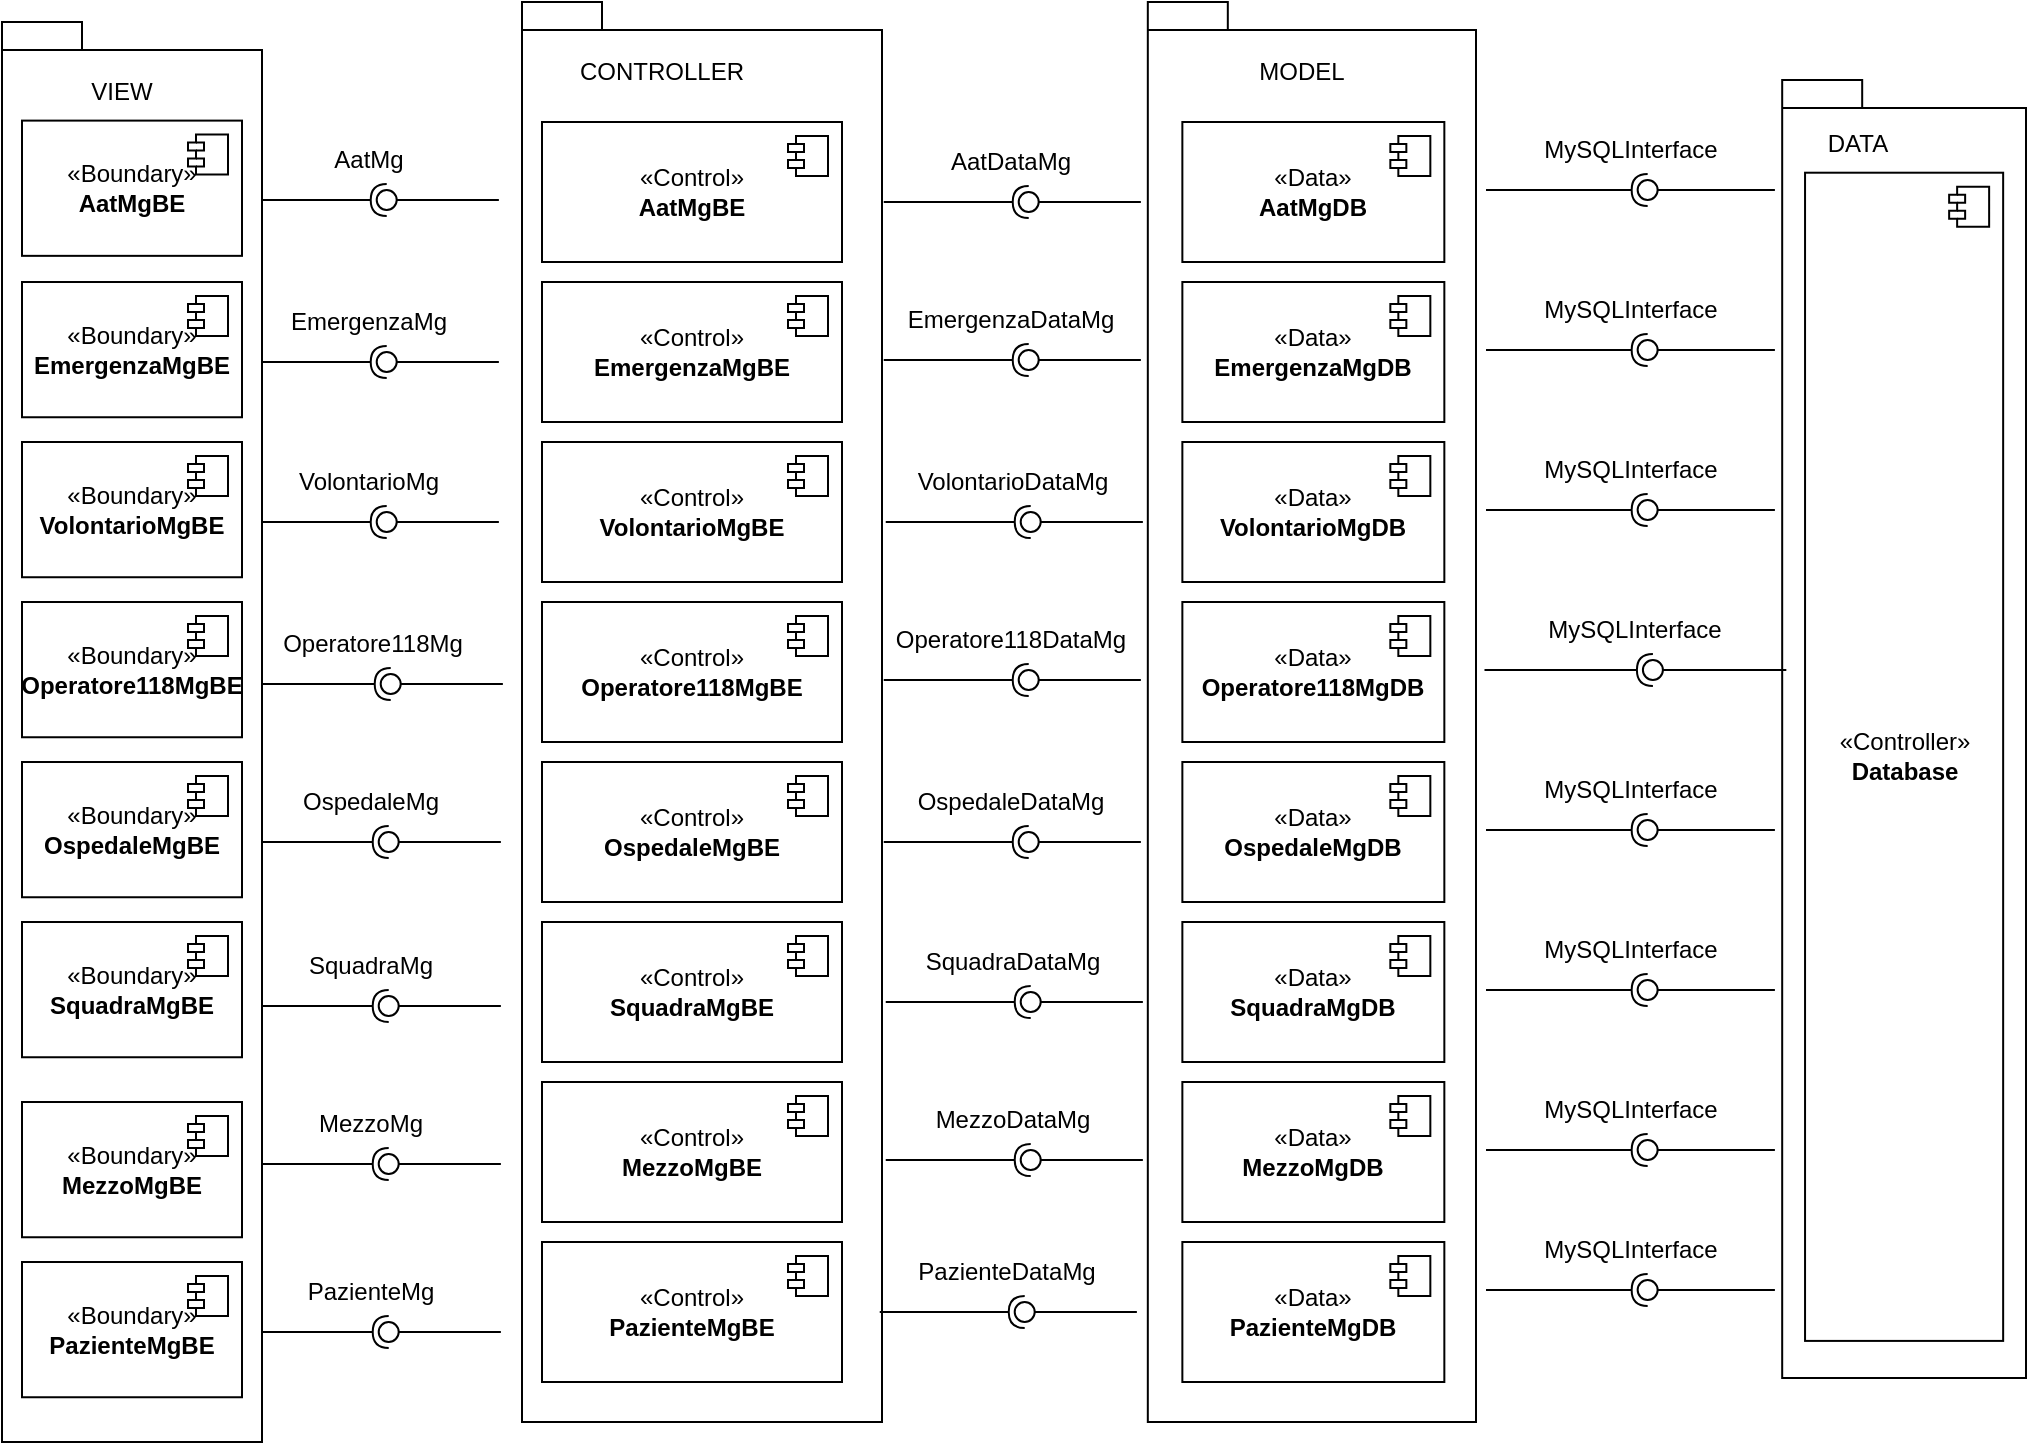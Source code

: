 <mxfile version="24.5.2" type="device">
  <diagram name="Page-1" id="5f0bae14-7c28-e335-631c-24af17079c00">
    <mxGraphModel dx="1221" dy="761" grid="1" gridSize="10" guides="1" tooltips="1" connect="1" arrows="1" fold="1" page="1" pageScale="1" pageWidth="1100" pageHeight="850" background="none" math="0" shadow="0">
      <root>
        <mxCell id="0" />
        <mxCell id="1" parent="0" />
        <mxCell id="8AIeRsSoH0E0mP_s3LuW-322" value="" style="group" parent="1" vertex="1" connectable="0">
          <mxGeometry x="166" y="690" width="100" height="40" as="geometry" />
        </mxCell>
        <mxCell id="8AIeRsSoH0E0mP_s3LuW-327" value="PazienteMg" style="text;html=1;align=center;verticalAlign=middle;whiteSpace=wrap;rounded=0;" parent="8AIeRsSoH0E0mP_s3LuW-322" vertex="1">
          <mxGeometry x="26.468" width="45.374" height="30" as="geometry" />
        </mxCell>
        <mxCell id="8AIeRsSoH0E0mP_s3LuW-323" value="" style="group" parent="8AIeRsSoH0E0mP_s3LuW-322" vertex="1" connectable="0">
          <mxGeometry y="30" width="113.434" height="10" as="geometry" />
        </mxCell>
        <mxCell id="8AIeRsSoH0E0mP_s3LuW-324" value="" style="rounded=0;orthogonalLoop=1;jettySize=auto;html=1;endArrow=oval;endFill=0;sketch=0;sourcePerimeterSpacing=0;targetPerimeterSpacing=0;endSize=10;" parent="8AIeRsSoH0E0mP_s3LuW-323" target="8AIeRsSoH0E0mP_s3LuW-325" edge="1">
          <mxGeometry relative="1" as="geometry">
            <mxPoint x="113.434" y="5" as="sourcePoint" />
          </mxGeometry>
        </mxCell>
        <mxCell id="8AIeRsSoH0E0mP_s3LuW-325" value="" style="ellipse;whiteSpace=wrap;html=1;align=center;aspect=fixed;fillColor=none;strokeColor=none;resizable=0;perimeter=centerPerimeter;rotatable=0;allowArrows=0;points=[];outlineConnect=1;" parent="8AIeRsSoH0E0mP_s3LuW-323" vertex="1">
          <mxGeometry x="52.354" width="10" height="10" as="geometry" />
        </mxCell>
        <mxCell id="8AIeRsSoH0E0mP_s3LuW-326" value="" style="rounded=0;orthogonalLoop=1;jettySize=auto;html=1;endArrow=halfCircle;endFill=0;endSize=6;strokeWidth=1;sketch=0;" parent="8AIeRsSoH0E0mP_s3LuW-323" target="8AIeRsSoH0E0mP_s3LuW-325" edge="1">
          <mxGeometry relative="1" as="geometry">
            <mxPoint x="-15.125" y="5" as="sourcePoint" />
            <mxPoint x="61.443" y="5" as="targetPoint" />
          </mxGeometry>
        </mxCell>
        <mxCell id="8AIeRsSoH0E0mP_s3LuW-232" value="" style="group" parent="1" vertex="1" connectable="0">
          <mxGeometry x="165" y="124" width="100" height="40" as="geometry" />
        </mxCell>
        <mxCell id="8AIeRsSoH0E0mP_s3LuW-237" value="AatMg" style="text;html=1;align=center;verticalAlign=middle;whiteSpace=wrap;rounded=0;" parent="8AIeRsSoH0E0mP_s3LuW-232" vertex="1">
          <mxGeometry x="26.468" width="45.374" height="30" as="geometry" />
        </mxCell>
        <mxCell id="8AIeRsSoH0E0mP_s3LuW-233" value="" style="group" parent="8AIeRsSoH0E0mP_s3LuW-232" vertex="1" connectable="0">
          <mxGeometry y="30" width="113.434" height="10" as="geometry" />
        </mxCell>
        <mxCell id="8AIeRsSoH0E0mP_s3LuW-234" value="" style="rounded=0;orthogonalLoop=1;jettySize=auto;html=1;endArrow=oval;endFill=0;sketch=0;sourcePerimeterSpacing=0;targetPerimeterSpacing=0;endSize=10;" parent="8AIeRsSoH0E0mP_s3LuW-233" target="8AIeRsSoH0E0mP_s3LuW-235" edge="1">
          <mxGeometry relative="1" as="geometry">
            <mxPoint x="113.434" y="5" as="sourcePoint" />
          </mxGeometry>
        </mxCell>
        <mxCell id="8AIeRsSoH0E0mP_s3LuW-235" value="" style="ellipse;whiteSpace=wrap;html=1;align=center;aspect=fixed;fillColor=none;strokeColor=none;resizable=0;perimeter=centerPerimeter;rotatable=0;allowArrows=0;points=[];outlineConnect=1;" parent="8AIeRsSoH0E0mP_s3LuW-233" vertex="1">
          <mxGeometry x="52.354" width="10" height="10" as="geometry" />
        </mxCell>
        <mxCell id="8AIeRsSoH0E0mP_s3LuW-236" value="" style="rounded=0;orthogonalLoop=1;jettySize=auto;html=1;endArrow=halfCircle;endFill=0;endSize=6;strokeWidth=1;sketch=0;" parent="8AIeRsSoH0E0mP_s3LuW-233" target="8AIeRsSoH0E0mP_s3LuW-235" edge="1">
          <mxGeometry relative="1" as="geometry">
            <mxPoint x="-15.125" y="5" as="sourcePoint" />
            <mxPoint x="61.443" y="5" as="targetPoint" />
          </mxGeometry>
        </mxCell>
        <mxCell id="8AIeRsSoH0E0mP_s3LuW-310" value="" style="group" parent="1" vertex="1" connectable="0">
          <mxGeometry x="166" y="527" width="100" height="40" as="geometry" />
        </mxCell>
        <mxCell id="8AIeRsSoH0E0mP_s3LuW-315" value="SquadraMg" style="text;html=1;align=center;verticalAlign=middle;whiteSpace=wrap;rounded=0;" parent="8AIeRsSoH0E0mP_s3LuW-310" vertex="1">
          <mxGeometry x="26.468" width="45.374" height="30" as="geometry" />
        </mxCell>
        <mxCell id="8AIeRsSoH0E0mP_s3LuW-311" value="" style="group" parent="8AIeRsSoH0E0mP_s3LuW-310" vertex="1" connectable="0">
          <mxGeometry y="30" width="113.434" height="10" as="geometry" />
        </mxCell>
        <mxCell id="8AIeRsSoH0E0mP_s3LuW-312" value="" style="rounded=0;orthogonalLoop=1;jettySize=auto;html=1;endArrow=oval;endFill=0;sketch=0;sourcePerimeterSpacing=0;targetPerimeterSpacing=0;endSize=10;" parent="8AIeRsSoH0E0mP_s3LuW-311" target="8AIeRsSoH0E0mP_s3LuW-313" edge="1">
          <mxGeometry relative="1" as="geometry">
            <mxPoint x="113.434" y="5" as="sourcePoint" />
          </mxGeometry>
        </mxCell>
        <mxCell id="8AIeRsSoH0E0mP_s3LuW-313" value="" style="ellipse;whiteSpace=wrap;html=1;align=center;aspect=fixed;fillColor=none;strokeColor=none;resizable=0;perimeter=centerPerimeter;rotatable=0;allowArrows=0;points=[];outlineConnect=1;" parent="8AIeRsSoH0E0mP_s3LuW-311" vertex="1">
          <mxGeometry x="52.354" width="10" height="10" as="geometry" />
        </mxCell>
        <mxCell id="8AIeRsSoH0E0mP_s3LuW-314" value="" style="rounded=0;orthogonalLoop=1;jettySize=auto;html=1;endArrow=halfCircle;endFill=0;endSize=6;strokeWidth=1;sketch=0;" parent="8AIeRsSoH0E0mP_s3LuW-311" target="8AIeRsSoH0E0mP_s3LuW-313" edge="1">
          <mxGeometry relative="1" as="geometry">
            <mxPoint x="-15.125" y="5" as="sourcePoint" />
            <mxPoint x="61.443" y="5" as="targetPoint" />
          </mxGeometry>
        </mxCell>
        <mxCell id="8AIeRsSoH0E0mP_s3LuW-316" value="" style="group" parent="1" vertex="1" connectable="0">
          <mxGeometry x="166" y="606" width="100" height="40" as="geometry" />
        </mxCell>
        <mxCell id="8AIeRsSoH0E0mP_s3LuW-317" value="" style="group" parent="8AIeRsSoH0E0mP_s3LuW-316" vertex="1" connectable="0">
          <mxGeometry y="30" width="113.434" height="10" as="geometry" />
        </mxCell>
        <mxCell id="8AIeRsSoH0E0mP_s3LuW-318" value="" style="rounded=0;orthogonalLoop=1;jettySize=auto;html=1;endArrow=oval;endFill=0;sketch=0;sourcePerimeterSpacing=0;targetPerimeterSpacing=0;endSize=10;" parent="8AIeRsSoH0E0mP_s3LuW-317" target="8AIeRsSoH0E0mP_s3LuW-319" edge="1">
          <mxGeometry relative="1" as="geometry">
            <mxPoint x="113.434" y="5" as="sourcePoint" />
          </mxGeometry>
        </mxCell>
        <mxCell id="8AIeRsSoH0E0mP_s3LuW-319" value="" style="ellipse;whiteSpace=wrap;html=1;align=center;aspect=fixed;fillColor=none;strokeColor=none;resizable=0;perimeter=centerPerimeter;rotatable=0;allowArrows=0;points=[];outlineConnect=1;" parent="8AIeRsSoH0E0mP_s3LuW-317" vertex="1">
          <mxGeometry x="52.354" width="10" height="10" as="geometry" />
        </mxCell>
        <mxCell id="8AIeRsSoH0E0mP_s3LuW-320" value="" style="rounded=0;orthogonalLoop=1;jettySize=auto;html=1;endArrow=halfCircle;endFill=0;endSize=6;strokeWidth=1;sketch=0;" parent="8AIeRsSoH0E0mP_s3LuW-317" target="8AIeRsSoH0E0mP_s3LuW-319" edge="1">
          <mxGeometry relative="1" as="geometry">
            <mxPoint x="-15.125" y="5" as="sourcePoint" />
            <mxPoint x="61.443" y="5" as="targetPoint" />
          </mxGeometry>
        </mxCell>
        <mxCell id="8AIeRsSoH0E0mP_s3LuW-321" value="MezzoMg" style="text;html=1;align=center;verticalAlign=middle;whiteSpace=wrap;rounded=0;" parent="8AIeRsSoH0E0mP_s3LuW-316" vertex="1">
          <mxGeometry x="26.468" width="45.374" height="30" as="geometry" />
        </mxCell>
        <mxCell id="8AIeRsSoH0E0mP_s3LuW-304" value="" style="group" parent="1" vertex="1" connectable="0">
          <mxGeometry x="166" y="445" width="100" height="40" as="geometry" />
        </mxCell>
        <mxCell id="8AIeRsSoH0E0mP_s3LuW-305" value="" style="group" parent="8AIeRsSoH0E0mP_s3LuW-304" vertex="1" connectable="0">
          <mxGeometry y="30" width="113.434" height="10" as="geometry" />
        </mxCell>
        <mxCell id="8AIeRsSoH0E0mP_s3LuW-306" value="" style="rounded=0;orthogonalLoop=1;jettySize=auto;html=1;endArrow=oval;endFill=0;sketch=0;sourcePerimeterSpacing=0;targetPerimeterSpacing=0;endSize=10;" parent="8AIeRsSoH0E0mP_s3LuW-305" target="8AIeRsSoH0E0mP_s3LuW-307" edge="1">
          <mxGeometry relative="1" as="geometry">
            <mxPoint x="113.434" y="5" as="sourcePoint" />
          </mxGeometry>
        </mxCell>
        <mxCell id="8AIeRsSoH0E0mP_s3LuW-307" value="" style="ellipse;whiteSpace=wrap;html=1;align=center;aspect=fixed;fillColor=none;strokeColor=none;resizable=0;perimeter=centerPerimeter;rotatable=0;allowArrows=0;points=[];outlineConnect=1;" parent="8AIeRsSoH0E0mP_s3LuW-305" vertex="1">
          <mxGeometry x="52.354" width="10" height="10" as="geometry" />
        </mxCell>
        <mxCell id="8AIeRsSoH0E0mP_s3LuW-308" value="" style="rounded=0;orthogonalLoop=1;jettySize=auto;html=1;endArrow=halfCircle;endFill=0;endSize=6;strokeWidth=1;sketch=0;" parent="8AIeRsSoH0E0mP_s3LuW-305" target="8AIeRsSoH0E0mP_s3LuW-307" edge="1">
          <mxGeometry relative="1" as="geometry">
            <mxPoint x="-15.125" y="5" as="sourcePoint" />
            <mxPoint x="61.443" y="5" as="targetPoint" />
          </mxGeometry>
        </mxCell>
        <mxCell id="8AIeRsSoH0E0mP_s3LuW-309" value="OspedaleMg" style="text;html=1;align=center;verticalAlign=middle;whiteSpace=wrap;rounded=0;" parent="8AIeRsSoH0E0mP_s3LuW-304" vertex="1">
          <mxGeometry x="26.468" width="45.374" height="30" as="geometry" />
        </mxCell>
        <mxCell id="8AIeRsSoH0E0mP_s3LuW-298" value="" style="group" parent="1" vertex="1" connectable="0">
          <mxGeometry x="167" y="366" width="100" height="40" as="geometry" />
        </mxCell>
        <mxCell id="8AIeRsSoH0E0mP_s3LuW-299" value="" style="group" parent="8AIeRsSoH0E0mP_s3LuW-298" vertex="1" connectable="0">
          <mxGeometry y="30" width="113.434" height="10" as="geometry" />
        </mxCell>
        <mxCell id="8AIeRsSoH0E0mP_s3LuW-300" value="" style="rounded=0;orthogonalLoop=1;jettySize=auto;html=1;endArrow=oval;endFill=0;sketch=0;sourcePerimeterSpacing=0;targetPerimeterSpacing=0;endSize=10;" parent="8AIeRsSoH0E0mP_s3LuW-299" target="8AIeRsSoH0E0mP_s3LuW-301" edge="1">
          <mxGeometry relative="1" as="geometry">
            <mxPoint x="113.434" y="5" as="sourcePoint" />
          </mxGeometry>
        </mxCell>
        <mxCell id="8AIeRsSoH0E0mP_s3LuW-301" value="" style="ellipse;whiteSpace=wrap;html=1;align=center;aspect=fixed;fillColor=none;strokeColor=none;resizable=0;perimeter=centerPerimeter;rotatable=0;allowArrows=0;points=[];outlineConnect=1;" parent="8AIeRsSoH0E0mP_s3LuW-299" vertex="1">
          <mxGeometry x="52.354" width="10" height="10" as="geometry" />
        </mxCell>
        <mxCell id="8AIeRsSoH0E0mP_s3LuW-302" value="" style="rounded=0;orthogonalLoop=1;jettySize=auto;html=1;endArrow=halfCircle;endFill=0;endSize=6;strokeWidth=1;sketch=0;" parent="8AIeRsSoH0E0mP_s3LuW-299" target="8AIeRsSoH0E0mP_s3LuW-301" edge="1">
          <mxGeometry relative="1" as="geometry">
            <mxPoint x="-15.125" y="5" as="sourcePoint" />
            <mxPoint x="61.443" y="5" as="targetPoint" />
          </mxGeometry>
        </mxCell>
        <mxCell id="8AIeRsSoH0E0mP_s3LuW-303" value="Operatore118Mg" style="text;html=1;align=center;verticalAlign=middle;whiteSpace=wrap;rounded=0;" parent="8AIeRsSoH0E0mP_s3LuW-298" vertex="1">
          <mxGeometry x="26.468" width="45.374" height="30" as="geometry" />
        </mxCell>
        <mxCell id="8AIeRsSoH0E0mP_s3LuW-292" value="" style="group" parent="1" vertex="1" connectable="0">
          <mxGeometry x="165" y="285" width="100" height="40" as="geometry" />
        </mxCell>
        <mxCell id="8AIeRsSoH0E0mP_s3LuW-293" value="" style="group" parent="8AIeRsSoH0E0mP_s3LuW-292" vertex="1" connectable="0">
          <mxGeometry y="30" width="113.434" height="10" as="geometry" />
        </mxCell>
        <mxCell id="8AIeRsSoH0E0mP_s3LuW-294" value="" style="rounded=0;orthogonalLoop=1;jettySize=auto;html=1;endArrow=oval;endFill=0;sketch=0;sourcePerimeterSpacing=0;targetPerimeterSpacing=0;endSize=10;" parent="8AIeRsSoH0E0mP_s3LuW-293" target="8AIeRsSoH0E0mP_s3LuW-295" edge="1">
          <mxGeometry relative="1" as="geometry">
            <mxPoint x="113.434" y="5" as="sourcePoint" />
          </mxGeometry>
        </mxCell>
        <mxCell id="8AIeRsSoH0E0mP_s3LuW-295" value="" style="ellipse;whiteSpace=wrap;html=1;align=center;aspect=fixed;fillColor=none;strokeColor=none;resizable=0;perimeter=centerPerimeter;rotatable=0;allowArrows=0;points=[];outlineConnect=1;" parent="8AIeRsSoH0E0mP_s3LuW-293" vertex="1">
          <mxGeometry x="52.354" width="10" height="10" as="geometry" />
        </mxCell>
        <mxCell id="8AIeRsSoH0E0mP_s3LuW-296" value="" style="rounded=0;orthogonalLoop=1;jettySize=auto;html=1;endArrow=halfCircle;endFill=0;endSize=6;strokeWidth=1;sketch=0;" parent="8AIeRsSoH0E0mP_s3LuW-293" target="8AIeRsSoH0E0mP_s3LuW-295" edge="1">
          <mxGeometry relative="1" as="geometry">
            <mxPoint x="-15.125" y="5" as="sourcePoint" />
            <mxPoint x="61.443" y="5" as="targetPoint" />
          </mxGeometry>
        </mxCell>
        <mxCell id="8AIeRsSoH0E0mP_s3LuW-297" value="VolontarioMg" style="text;html=1;align=center;verticalAlign=middle;whiteSpace=wrap;rounded=0;" parent="8AIeRsSoH0E0mP_s3LuW-292" vertex="1">
          <mxGeometry x="26.468" width="45.374" height="30" as="geometry" />
        </mxCell>
        <mxCell id="8AIeRsSoH0E0mP_s3LuW-286" value="" style="group" parent="1" vertex="1" connectable="0">
          <mxGeometry x="165" y="205" width="100" height="40" as="geometry" />
        </mxCell>
        <mxCell id="8AIeRsSoH0E0mP_s3LuW-287" value="" style="group" parent="8AIeRsSoH0E0mP_s3LuW-286" vertex="1" connectable="0">
          <mxGeometry y="30" width="113.434" height="10" as="geometry" />
        </mxCell>
        <mxCell id="8AIeRsSoH0E0mP_s3LuW-288" value="" style="rounded=0;orthogonalLoop=1;jettySize=auto;html=1;endArrow=oval;endFill=0;sketch=0;sourcePerimeterSpacing=0;targetPerimeterSpacing=0;endSize=10;" parent="8AIeRsSoH0E0mP_s3LuW-287" target="8AIeRsSoH0E0mP_s3LuW-289" edge="1">
          <mxGeometry relative="1" as="geometry">
            <mxPoint x="113.434" y="5" as="sourcePoint" />
          </mxGeometry>
        </mxCell>
        <mxCell id="8AIeRsSoH0E0mP_s3LuW-289" value="" style="ellipse;whiteSpace=wrap;html=1;align=center;aspect=fixed;fillColor=none;strokeColor=none;resizable=0;perimeter=centerPerimeter;rotatable=0;allowArrows=0;points=[];outlineConnect=1;" parent="8AIeRsSoH0E0mP_s3LuW-287" vertex="1">
          <mxGeometry x="52.354" width="10" height="10" as="geometry" />
        </mxCell>
        <mxCell id="8AIeRsSoH0E0mP_s3LuW-290" value="" style="rounded=0;orthogonalLoop=1;jettySize=auto;html=1;endArrow=halfCircle;endFill=0;endSize=6;strokeWidth=1;sketch=0;" parent="8AIeRsSoH0E0mP_s3LuW-287" target="8AIeRsSoH0E0mP_s3LuW-289" edge="1">
          <mxGeometry relative="1" as="geometry">
            <mxPoint x="-15.125" y="5" as="sourcePoint" />
            <mxPoint x="61.443" y="5" as="targetPoint" />
          </mxGeometry>
        </mxCell>
        <mxCell id="8AIeRsSoH0E0mP_s3LuW-291" value="EmergenzaMg" style="text;html=1;align=center;verticalAlign=middle;whiteSpace=wrap;rounded=0;" parent="8AIeRsSoH0E0mP_s3LuW-286" vertex="1">
          <mxGeometry x="26.468" width="45.374" height="30" as="geometry" />
        </mxCell>
        <mxCell id="8AIeRsSoH0E0mP_s3LuW-178" value="" style="group" parent="1" vertex="1" connectable="0">
          <mxGeometry x="577" y="60" width="190" height="710" as="geometry" />
        </mxCell>
        <mxCell id="8AIeRsSoH0E0mP_s3LuW-13" value="" style="shape=folder;fontStyle=1;spacingTop=10;tabWidth=40;tabHeight=14;tabPosition=left;html=1;whiteSpace=wrap;" parent="8AIeRsSoH0E0mP_s3LuW-178" vertex="1">
          <mxGeometry x="25.909" width="164.091" height="710" as="geometry" />
        </mxCell>
        <mxCell id="8AIeRsSoH0E0mP_s3LuW-27" value="«Data»&lt;br&gt;&lt;b&gt;AatMgDB&lt;/b&gt;" style="html=1;dropTarget=0;whiteSpace=wrap;" parent="8AIeRsSoH0E0mP_s3LuW-178" vertex="1">
          <mxGeometry x="43.182" y="60" width="130.988" height="70" as="geometry" />
        </mxCell>
        <mxCell id="8AIeRsSoH0E0mP_s3LuW-28" value="" style="shape=module;jettyWidth=8;jettyHeight=4;" parent="8AIeRsSoH0E0mP_s3LuW-27" vertex="1">
          <mxGeometry x="1" width="20" height="20" relative="1" as="geometry">
            <mxPoint x="-27" y="7" as="offset" />
          </mxGeometry>
        </mxCell>
        <mxCell id="8AIeRsSoH0E0mP_s3LuW-29" value="«Data»&lt;br&gt;&lt;b&gt;EmergenzaMgDB&lt;/b&gt;" style="html=1;dropTarget=0;whiteSpace=wrap;" parent="8AIeRsSoH0E0mP_s3LuW-178" vertex="1">
          <mxGeometry x="43.182" y="140" width="130.988" height="70" as="geometry" />
        </mxCell>
        <mxCell id="8AIeRsSoH0E0mP_s3LuW-30" value="" style="shape=module;jettyWidth=8;jettyHeight=4;" parent="8AIeRsSoH0E0mP_s3LuW-29" vertex="1">
          <mxGeometry x="1" width="20" height="20" relative="1" as="geometry">
            <mxPoint x="-27" y="7" as="offset" />
          </mxGeometry>
        </mxCell>
        <mxCell id="8AIeRsSoH0E0mP_s3LuW-31" value="«Data»&lt;br&gt;&lt;b&gt;VolontarioMgDB&lt;/b&gt;" style="html=1;dropTarget=0;whiteSpace=wrap;" parent="8AIeRsSoH0E0mP_s3LuW-178" vertex="1">
          <mxGeometry x="43.182" y="220" width="130.988" height="70" as="geometry" />
        </mxCell>
        <mxCell id="8AIeRsSoH0E0mP_s3LuW-32" value="" style="shape=module;jettyWidth=8;jettyHeight=4;" parent="8AIeRsSoH0E0mP_s3LuW-31" vertex="1">
          <mxGeometry x="1" width="20" height="20" relative="1" as="geometry">
            <mxPoint x="-27" y="7" as="offset" />
          </mxGeometry>
        </mxCell>
        <mxCell id="8AIeRsSoH0E0mP_s3LuW-33" value="«Data»&lt;br&gt;&lt;b&gt;Operatore118MgDB&lt;/b&gt;" style="html=1;dropTarget=0;whiteSpace=wrap;" parent="8AIeRsSoH0E0mP_s3LuW-178" vertex="1">
          <mxGeometry x="43.182" y="300" width="130.988" height="70" as="geometry" />
        </mxCell>
        <mxCell id="8AIeRsSoH0E0mP_s3LuW-34" value="" style="shape=module;jettyWidth=8;jettyHeight=4;" parent="8AIeRsSoH0E0mP_s3LuW-33" vertex="1">
          <mxGeometry x="1" width="20" height="20" relative="1" as="geometry">
            <mxPoint x="-27" y="7" as="offset" />
          </mxGeometry>
        </mxCell>
        <mxCell id="8AIeRsSoH0E0mP_s3LuW-35" value="«Data»&lt;br&gt;&lt;b&gt;OspedaleMgDB&lt;/b&gt;" style="html=1;dropTarget=0;whiteSpace=wrap;" parent="8AIeRsSoH0E0mP_s3LuW-178" vertex="1">
          <mxGeometry x="43.182" y="380" width="130.988" height="70" as="geometry" />
        </mxCell>
        <mxCell id="8AIeRsSoH0E0mP_s3LuW-36" value="" style="shape=module;jettyWidth=8;jettyHeight=4;" parent="8AIeRsSoH0E0mP_s3LuW-35" vertex="1">
          <mxGeometry x="1" width="20" height="20" relative="1" as="geometry">
            <mxPoint x="-27" y="7" as="offset" />
          </mxGeometry>
        </mxCell>
        <mxCell id="8AIeRsSoH0E0mP_s3LuW-37" value="«Data»&lt;br&gt;&lt;b&gt;SquadraMgDB&lt;/b&gt;" style="html=1;dropTarget=0;whiteSpace=wrap;" parent="8AIeRsSoH0E0mP_s3LuW-178" vertex="1">
          <mxGeometry x="43.182" y="460" width="130.988" height="70" as="geometry" />
        </mxCell>
        <mxCell id="8AIeRsSoH0E0mP_s3LuW-38" value="" style="shape=module;jettyWidth=8;jettyHeight=4;" parent="8AIeRsSoH0E0mP_s3LuW-37" vertex="1">
          <mxGeometry x="1" width="20" height="20" relative="1" as="geometry">
            <mxPoint x="-27" y="7" as="offset" />
          </mxGeometry>
        </mxCell>
        <mxCell id="8AIeRsSoH0E0mP_s3LuW-39" value="«Data»&lt;br&gt;&lt;b&gt;MezzoMgDB&lt;/b&gt;" style="html=1;dropTarget=0;whiteSpace=wrap;" parent="8AIeRsSoH0E0mP_s3LuW-178" vertex="1">
          <mxGeometry x="43.182" y="540" width="130.988" height="70" as="geometry" />
        </mxCell>
        <mxCell id="8AIeRsSoH0E0mP_s3LuW-40" value="" style="shape=module;jettyWidth=8;jettyHeight=4;" parent="8AIeRsSoH0E0mP_s3LuW-39" vertex="1">
          <mxGeometry x="1" width="20" height="20" relative="1" as="geometry">
            <mxPoint x="-27" y="7" as="offset" />
          </mxGeometry>
        </mxCell>
        <mxCell id="8AIeRsSoH0E0mP_s3LuW-41" value="«Data»&lt;br&gt;&lt;b&gt;PazienteMgDB&lt;/b&gt;" style="html=1;dropTarget=0;whiteSpace=wrap;" parent="8AIeRsSoH0E0mP_s3LuW-178" vertex="1">
          <mxGeometry x="43.182" y="620" width="130.988" height="70" as="geometry" />
        </mxCell>
        <mxCell id="8AIeRsSoH0E0mP_s3LuW-42" value="" style="shape=module;jettyWidth=8;jettyHeight=4;" parent="8AIeRsSoH0E0mP_s3LuW-41" vertex="1">
          <mxGeometry x="1" width="20" height="20" relative="1" as="geometry">
            <mxPoint x="-27" y="7" as="offset" />
          </mxGeometry>
        </mxCell>
        <mxCell id="8AIeRsSoH0E0mP_s3LuW-149" value="MODEL" style="text;html=1;align=center;verticalAlign=middle;whiteSpace=wrap;rounded=0;" parent="8AIeRsSoH0E0mP_s3LuW-178" vertex="1">
          <mxGeometry x="79.167" y="20" width="47.5" height="30" as="geometry" />
        </mxCell>
        <mxCell id="8AIeRsSoH0E0mP_s3LuW-179" value="" style="group" parent="1" vertex="1" connectable="0">
          <mxGeometry x="882" y="99" width="160" height="649" as="geometry" />
        </mxCell>
        <mxCell id="8AIeRsSoH0E0mP_s3LuW-7" value="" style="shape=folder;fontStyle=1;spacingTop=10;tabWidth=40;tabHeight=14;tabPosition=left;html=1;whiteSpace=wrap;" parent="8AIeRsSoH0E0mP_s3LuW-179" vertex="1">
          <mxGeometry x="38.095" width="121.905" height="649" as="geometry" />
        </mxCell>
        <mxCell id="8AIeRsSoH0E0mP_s3LuW-11" value="«Controller»&lt;br&gt;&lt;b&gt;Database&lt;/b&gt;" style="html=1;dropTarget=0;whiteSpace=wrap;" parent="8AIeRsSoH0E0mP_s3LuW-179" vertex="1">
          <mxGeometry x="49.524" y="46.357" width="99.048" height="584.1" as="geometry" />
        </mxCell>
        <mxCell id="8AIeRsSoH0E0mP_s3LuW-12" value="" style="shape=module;jettyWidth=8;jettyHeight=4;" parent="8AIeRsSoH0E0mP_s3LuW-11" vertex="1">
          <mxGeometry x="1" width="20" height="20" relative="1" as="geometry">
            <mxPoint x="-27" y="7" as="offset" />
          </mxGeometry>
        </mxCell>
        <mxCell id="8AIeRsSoH0E0mP_s3LuW-148" value="DATA" style="text;html=1;align=center;verticalAlign=middle;whiteSpace=wrap;rounded=0;" parent="8AIeRsSoH0E0mP_s3LuW-179" vertex="1">
          <mxGeometry x="53.333" y="18.543" width="45.714" height="27.814" as="geometry" />
        </mxCell>
        <mxCell id="8AIeRsSoH0E0mP_s3LuW-181" value="" style="group" parent="1" vertex="1" connectable="0">
          <mxGeometry x="789" y="119" width="130" height="40" as="geometry" />
        </mxCell>
        <mxCell id="8AIeRsSoH0E0mP_s3LuW-87" value="" style="group" parent="8AIeRsSoH0E0mP_s3LuW-181" vertex="1" connectable="0">
          <mxGeometry y="30" width="127.451" height="10" as="geometry" />
        </mxCell>
        <mxCell id="8AIeRsSoH0E0mP_s3LuW-78" value="" style="rounded=0;orthogonalLoop=1;jettySize=auto;html=1;endArrow=oval;endFill=0;sketch=0;sourcePerimeterSpacing=0;targetPerimeterSpacing=0;endSize=10;" parent="8AIeRsSoH0E0mP_s3LuW-87" target="8AIeRsSoH0E0mP_s3LuW-79" edge="1">
          <mxGeometry relative="1" as="geometry">
            <mxPoint x="127.451" y="5" as="sourcePoint" />
          </mxGeometry>
        </mxCell>
        <mxCell id="8AIeRsSoH0E0mP_s3LuW-79" value="" style="ellipse;whiteSpace=wrap;html=1;align=center;aspect=fixed;fillColor=none;strokeColor=none;resizable=0;perimeter=centerPerimeter;rotatable=0;allowArrows=0;points=[];outlineConnect=1;" parent="8AIeRsSoH0E0mP_s3LuW-87" vertex="1">
          <mxGeometry x="58.824" width="10" height="10" as="geometry" />
        </mxCell>
        <mxCell id="8AIeRsSoH0E0mP_s3LuW-83" value="" style="rounded=0;orthogonalLoop=1;jettySize=auto;html=1;endArrow=halfCircle;endFill=0;endSize=6;strokeWidth=1;sketch=0;" parent="8AIeRsSoH0E0mP_s3LuW-87" target="8AIeRsSoH0E0mP_s3LuW-79" edge="1">
          <mxGeometry relative="1" as="geometry">
            <mxPoint x="-16.993" y="5" as="sourcePoint" />
            <mxPoint x="69.036" y="5" as="targetPoint" />
          </mxGeometry>
        </mxCell>
        <mxCell id="8AIeRsSoH0E0mP_s3LuW-151" value="MySQLInterface" style="text;html=1;align=center;verticalAlign=middle;whiteSpace=wrap;rounded=0;" parent="8AIeRsSoH0E0mP_s3LuW-181" vertex="1">
          <mxGeometry x="29.739" width="50.98" height="30" as="geometry" />
        </mxCell>
        <mxCell id="8AIeRsSoH0E0mP_s3LuW-182" value="" style="group" parent="1" vertex="1" connectable="0">
          <mxGeometry x="789" y="279" width="130" height="40" as="geometry" />
        </mxCell>
        <mxCell id="8AIeRsSoH0E0mP_s3LuW-183" value="" style="group" parent="8AIeRsSoH0E0mP_s3LuW-182" vertex="1" connectable="0">
          <mxGeometry y="30" width="127.451" height="10" as="geometry" />
        </mxCell>
        <mxCell id="8AIeRsSoH0E0mP_s3LuW-184" value="" style="rounded=0;orthogonalLoop=1;jettySize=auto;html=1;endArrow=oval;endFill=0;sketch=0;sourcePerimeterSpacing=0;targetPerimeterSpacing=0;endSize=10;" parent="8AIeRsSoH0E0mP_s3LuW-183" target="8AIeRsSoH0E0mP_s3LuW-185" edge="1">
          <mxGeometry relative="1" as="geometry">
            <mxPoint x="127.451" y="5" as="sourcePoint" />
          </mxGeometry>
        </mxCell>
        <mxCell id="8AIeRsSoH0E0mP_s3LuW-185" value="" style="ellipse;whiteSpace=wrap;html=1;align=center;aspect=fixed;fillColor=none;strokeColor=none;resizable=0;perimeter=centerPerimeter;rotatable=0;allowArrows=0;points=[];outlineConnect=1;" parent="8AIeRsSoH0E0mP_s3LuW-183" vertex="1">
          <mxGeometry x="58.824" width="10" height="10" as="geometry" />
        </mxCell>
        <mxCell id="8AIeRsSoH0E0mP_s3LuW-186" value="" style="rounded=0;orthogonalLoop=1;jettySize=auto;html=1;endArrow=halfCircle;endFill=0;endSize=6;strokeWidth=1;sketch=0;" parent="8AIeRsSoH0E0mP_s3LuW-183" target="8AIeRsSoH0E0mP_s3LuW-185" edge="1">
          <mxGeometry relative="1" as="geometry">
            <mxPoint x="-16.993" y="5" as="sourcePoint" />
            <mxPoint x="69.036" y="5" as="targetPoint" />
          </mxGeometry>
        </mxCell>
        <mxCell id="8AIeRsSoH0E0mP_s3LuW-187" value="MySQLInterface" style="text;html=1;align=center;verticalAlign=middle;whiteSpace=wrap;rounded=0;" parent="8AIeRsSoH0E0mP_s3LuW-182" vertex="1">
          <mxGeometry x="29.739" width="50.98" height="30" as="geometry" />
        </mxCell>
        <mxCell id="8AIeRsSoH0E0mP_s3LuW-188" value="" style="group" parent="1" vertex="1" connectable="0">
          <mxGeometry x="789" y="359" width="130" height="40" as="geometry" />
        </mxCell>
        <mxCell id="8AIeRsSoH0E0mP_s3LuW-189" value="" style="group" parent="8AIeRsSoH0E0mP_s3LuW-188" vertex="1" connectable="0">
          <mxGeometry y="30" width="133.158" height="10" as="geometry" />
        </mxCell>
        <mxCell id="8AIeRsSoH0E0mP_s3LuW-190" value="" style="rounded=0;orthogonalLoop=1;jettySize=auto;html=1;endArrow=oval;endFill=0;sketch=0;sourcePerimeterSpacing=0;targetPerimeterSpacing=0;endSize=10;" parent="8AIeRsSoH0E0mP_s3LuW-189" target="8AIeRsSoH0E0mP_s3LuW-191" edge="1">
          <mxGeometry relative="1" as="geometry">
            <mxPoint x="133.158" y="5" as="sourcePoint" />
          </mxGeometry>
        </mxCell>
        <mxCell id="8AIeRsSoH0E0mP_s3LuW-191" value="" style="ellipse;whiteSpace=wrap;html=1;align=center;aspect=fixed;fillColor=none;strokeColor=none;resizable=0;perimeter=centerPerimeter;rotatable=0;allowArrows=0;points=[];outlineConnect=1;" parent="8AIeRsSoH0E0mP_s3LuW-189" vertex="1">
          <mxGeometry x="61.457" width="10" height="10" as="geometry" />
        </mxCell>
        <mxCell id="8AIeRsSoH0E0mP_s3LuW-192" value="" style="rounded=0;orthogonalLoop=1;jettySize=auto;html=1;endArrow=halfCircle;endFill=0;endSize=6;strokeWidth=1;sketch=0;" parent="8AIeRsSoH0E0mP_s3LuW-189" target="8AIeRsSoH0E0mP_s3LuW-191" edge="1">
          <mxGeometry relative="1" as="geometry">
            <mxPoint x="-17.754" y="5" as="sourcePoint" />
            <mxPoint x="72.127" y="5" as="targetPoint" />
          </mxGeometry>
        </mxCell>
        <mxCell id="8AIeRsSoH0E0mP_s3LuW-193" value="MySQLInterface" style="text;html=1;align=center;verticalAlign=middle;whiteSpace=wrap;rounded=0;" parent="8AIeRsSoH0E0mP_s3LuW-188" vertex="1">
          <mxGeometry x="31.07" width="53.263" height="30" as="geometry" />
        </mxCell>
        <mxCell id="8AIeRsSoH0E0mP_s3LuW-194" value="" style="group" parent="1" vertex="1" connectable="0">
          <mxGeometry x="789" y="439" width="130" height="40" as="geometry" />
        </mxCell>
        <mxCell id="8AIeRsSoH0E0mP_s3LuW-195" value="" style="group" parent="8AIeRsSoH0E0mP_s3LuW-194" vertex="1" connectable="0">
          <mxGeometry y="30" width="127.451" height="10" as="geometry" />
        </mxCell>
        <mxCell id="8AIeRsSoH0E0mP_s3LuW-196" value="" style="rounded=0;orthogonalLoop=1;jettySize=auto;html=1;endArrow=oval;endFill=0;sketch=0;sourcePerimeterSpacing=0;targetPerimeterSpacing=0;endSize=10;" parent="8AIeRsSoH0E0mP_s3LuW-195" target="8AIeRsSoH0E0mP_s3LuW-197" edge="1">
          <mxGeometry relative="1" as="geometry">
            <mxPoint x="127.451" y="5" as="sourcePoint" />
          </mxGeometry>
        </mxCell>
        <mxCell id="8AIeRsSoH0E0mP_s3LuW-197" value="" style="ellipse;whiteSpace=wrap;html=1;align=center;aspect=fixed;fillColor=none;strokeColor=none;resizable=0;perimeter=centerPerimeter;rotatable=0;allowArrows=0;points=[];outlineConnect=1;" parent="8AIeRsSoH0E0mP_s3LuW-195" vertex="1">
          <mxGeometry x="58.824" width="10" height="10" as="geometry" />
        </mxCell>
        <mxCell id="8AIeRsSoH0E0mP_s3LuW-198" value="" style="rounded=0;orthogonalLoop=1;jettySize=auto;html=1;endArrow=halfCircle;endFill=0;endSize=6;strokeWidth=1;sketch=0;" parent="8AIeRsSoH0E0mP_s3LuW-195" target="8AIeRsSoH0E0mP_s3LuW-197" edge="1">
          <mxGeometry relative="1" as="geometry">
            <mxPoint x="-16.993" y="5" as="sourcePoint" />
            <mxPoint x="69.036" y="5" as="targetPoint" />
          </mxGeometry>
        </mxCell>
        <mxCell id="8AIeRsSoH0E0mP_s3LuW-199" value="MySQLInterface" style="text;html=1;align=center;verticalAlign=middle;whiteSpace=wrap;rounded=0;" parent="8AIeRsSoH0E0mP_s3LuW-194" vertex="1">
          <mxGeometry x="29.739" width="50.98" height="30" as="geometry" />
        </mxCell>
        <mxCell id="8AIeRsSoH0E0mP_s3LuW-200" value="" style="group" parent="1" vertex="1" connectable="0">
          <mxGeometry x="789" y="519" width="130" height="40" as="geometry" />
        </mxCell>
        <mxCell id="8AIeRsSoH0E0mP_s3LuW-201" value="" style="group" parent="8AIeRsSoH0E0mP_s3LuW-200" vertex="1" connectable="0">
          <mxGeometry y="30" width="127.451" height="10" as="geometry" />
        </mxCell>
        <mxCell id="8AIeRsSoH0E0mP_s3LuW-202" value="" style="rounded=0;orthogonalLoop=1;jettySize=auto;html=1;endArrow=oval;endFill=0;sketch=0;sourcePerimeterSpacing=0;targetPerimeterSpacing=0;endSize=10;" parent="8AIeRsSoH0E0mP_s3LuW-201" target="8AIeRsSoH0E0mP_s3LuW-203" edge="1">
          <mxGeometry relative="1" as="geometry">
            <mxPoint x="127.451" y="5" as="sourcePoint" />
          </mxGeometry>
        </mxCell>
        <mxCell id="8AIeRsSoH0E0mP_s3LuW-203" value="" style="ellipse;whiteSpace=wrap;html=1;align=center;aspect=fixed;fillColor=none;strokeColor=none;resizable=0;perimeter=centerPerimeter;rotatable=0;allowArrows=0;points=[];outlineConnect=1;" parent="8AIeRsSoH0E0mP_s3LuW-201" vertex="1">
          <mxGeometry x="58.824" width="10" height="10" as="geometry" />
        </mxCell>
        <mxCell id="8AIeRsSoH0E0mP_s3LuW-204" value="" style="rounded=0;orthogonalLoop=1;jettySize=auto;html=1;endArrow=halfCircle;endFill=0;endSize=6;strokeWidth=1;sketch=0;" parent="8AIeRsSoH0E0mP_s3LuW-201" target="8AIeRsSoH0E0mP_s3LuW-203" edge="1">
          <mxGeometry relative="1" as="geometry">
            <mxPoint x="-16.993" y="5" as="sourcePoint" />
            <mxPoint x="69.036" y="5" as="targetPoint" />
          </mxGeometry>
        </mxCell>
        <mxCell id="8AIeRsSoH0E0mP_s3LuW-205" value="MySQLInterface" style="text;html=1;align=center;verticalAlign=middle;whiteSpace=wrap;rounded=0;" parent="8AIeRsSoH0E0mP_s3LuW-200" vertex="1">
          <mxGeometry x="29.739" width="50.98" height="30" as="geometry" />
        </mxCell>
        <mxCell id="8AIeRsSoH0E0mP_s3LuW-206" value="" style="group" parent="1" vertex="1" connectable="0">
          <mxGeometry x="789" y="599" width="130" height="40" as="geometry" />
        </mxCell>
        <mxCell id="8AIeRsSoH0E0mP_s3LuW-207" value="" style="group" parent="8AIeRsSoH0E0mP_s3LuW-206" vertex="1" connectable="0">
          <mxGeometry y="30" width="127.451" height="10" as="geometry" />
        </mxCell>
        <mxCell id="8AIeRsSoH0E0mP_s3LuW-208" value="" style="rounded=0;orthogonalLoop=1;jettySize=auto;html=1;endArrow=oval;endFill=0;sketch=0;sourcePerimeterSpacing=0;targetPerimeterSpacing=0;endSize=10;" parent="8AIeRsSoH0E0mP_s3LuW-207" target="8AIeRsSoH0E0mP_s3LuW-209" edge="1">
          <mxGeometry relative="1" as="geometry">
            <mxPoint x="127.451" y="5" as="sourcePoint" />
          </mxGeometry>
        </mxCell>
        <mxCell id="8AIeRsSoH0E0mP_s3LuW-209" value="" style="ellipse;whiteSpace=wrap;html=1;align=center;aspect=fixed;fillColor=none;strokeColor=none;resizable=0;perimeter=centerPerimeter;rotatable=0;allowArrows=0;points=[];outlineConnect=1;" parent="8AIeRsSoH0E0mP_s3LuW-207" vertex="1">
          <mxGeometry x="58.824" width="10" height="10" as="geometry" />
        </mxCell>
        <mxCell id="8AIeRsSoH0E0mP_s3LuW-210" value="" style="rounded=0;orthogonalLoop=1;jettySize=auto;html=1;endArrow=halfCircle;endFill=0;endSize=6;strokeWidth=1;sketch=0;" parent="8AIeRsSoH0E0mP_s3LuW-207" target="8AIeRsSoH0E0mP_s3LuW-209" edge="1">
          <mxGeometry relative="1" as="geometry">
            <mxPoint x="-16.993" y="5" as="sourcePoint" />
            <mxPoint x="69.036" y="5" as="targetPoint" />
          </mxGeometry>
        </mxCell>
        <mxCell id="8AIeRsSoH0E0mP_s3LuW-211" value="MySQLInterface" style="text;html=1;align=center;verticalAlign=middle;whiteSpace=wrap;rounded=0;" parent="8AIeRsSoH0E0mP_s3LuW-206" vertex="1">
          <mxGeometry x="29.739" width="50.98" height="30" as="geometry" />
        </mxCell>
        <mxCell id="8AIeRsSoH0E0mP_s3LuW-212" value="" style="group" parent="1" vertex="1" connectable="0">
          <mxGeometry x="789" y="669" width="130" height="40" as="geometry" />
        </mxCell>
        <mxCell id="8AIeRsSoH0E0mP_s3LuW-213" value="" style="group" parent="8AIeRsSoH0E0mP_s3LuW-212" vertex="1" connectable="0">
          <mxGeometry y="30" width="127.451" height="10" as="geometry" />
        </mxCell>
        <mxCell id="8AIeRsSoH0E0mP_s3LuW-214" value="" style="rounded=0;orthogonalLoop=1;jettySize=auto;html=1;endArrow=oval;endFill=0;sketch=0;sourcePerimeterSpacing=0;targetPerimeterSpacing=0;endSize=10;" parent="8AIeRsSoH0E0mP_s3LuW-213" target="8AIeRsSoH0E0mP_s3LuW-215" edge="1">
          <mxGeometry relative="1" as="geometry">
            <mxPoint x="127.451" y="5" as="sourcePoint" />
          </mxGeometry>
        </mxCell>
        <mxCell id="8AIeRsSoH0E0mP_s3LuW-215" value="" style="ellipse;whiteSpace=wrap;html=1;align=center;aspect=fixed;fillColor=none;strokeColor=none;resizable=0;perimeter=centerPerimeter;rotatable=0;allowArrows=0;points=[];outlineConnect=1;" parent="8AIeRsSoH0E0mP_s3LuW-213" vertex="1">
          <mxGeometry x="58.824" width="10" height="10" as="geometry" />
        </mxCell>
        <mxCell id="8AIeRsSoH0E0mP_s3LuW-216" value="" style="rounded=0;orthogonalLoop=1;jettySize=auto;html=1;endArrow=halfCircle;endFill=0;endSize=6;strokeWidth=1;sketch=0;" parent="8AIeRsSoH0E0mP_s3LuW-213" target="8AIeRsSoH0E0mP_s3LuW-215" edge="1">
          <mxGeometry relative="1" as="geometry">
            <mxPoint x="-16.993" y="5" as="sourcePoint" />
            <mxPoint x="69.036" y="5" as="targetPoint" />
          </mxGeometry>
        </mxCell>
        <mxCell id="8AIeRsSoH0E0mP_s3LuW-217" value="MySQLInterface" style="text;html=1;align=center;verticalAlign=middle;whiteSpace=wrap;rounded=0;" parent="8AIeRsSoH0E0mP_s3LuW-212" vertex="1">
          <mxGeometry x="29.739" width="50.98" height="30" as="geometry" />
        </mxCell>
        <mxCell id="8AIeRsSoH0E0mP_s3LuW-218" value="" style="group" parent="1" vertex="1" connectable="0">
          <mxGeometry x="789" y="199" width="130" height="40" as="geometry" />
        </mxCell>
        <mxCell id="8AIeRsSoH0E0mP_s3LuW-219" value="" style="group" parent="8AIeRsSoH0E0mP_s3LuW-218" vertex="1" connectable="0">
          <mxGeometry y="30" width="127.451" height="10" as="geometry" />
        </mxCell>
        <mxCell id="8AIeRsSoH0E0mP_s3LuW-220" value="" style="rounded=0;orthogonalLoop=1;jettySize=auto;html=1;endArrow=oval;endFill=0;sketch=0;sourcePerimeterSpacing=0;targetPerimeterSpacing=0;endSize=10;" parent="8AIeRsSoH0E0mP_s3LuW-219" target="8AIeRsSoH0E0mP_s3LuW-221" edge="1">
          <mxGeometry relative="1" as="geometry">
            <mxPoint x="127.451" y="5" as="sourcePoint" />
          </mxGeometry>
        </mxCell>
        <mxCell id="8AIeRsSoH0E0mP_s3LuW-221" value="" style="ellipse;whiteSpace=wrap;html=1;align=center;aspect=fixed;fillColor=none;strokeColor=none;resizable=0;perimeter=centerPerimeter;rotatable=0;allowArrows=0;points=[];outlineConnect=1;" parent="8AIeRsSoH0E0mP_s3LuW-219" vertex="1">
          <mxGeometry x="58.824" width="10" height="10" as="geometry" />
        </mxCell>
        <mxCell id="8AIeRsSoH0E0mP_s3LuW-222" value="" style="rounded=0;orthogonalLoop=1;jettySize=auto;html=1;endArrow=halfCircle;endFill=0;endSize=6;strokeWidth=1;sketch=0;" parent="8AIeRsSoH0E0mP_s3LuW-219" target="8AIeRsSoH0E0mP_s3LuW-221" edge="1">
          <mxGeometry relative="1" as="geometry">
            <mxPoint x="-16.993" y="5" as="sourcePoint" />
            <mxPoint x="69.036" y="5" as="targetPoint" />
          </mxGeometry>
        </mxCell>
        <mxCell id="8AIeRsSoH0E0mP_s3LuW-223" value="MySQLInterface" style="text;html=1;align=center;verticalAlign=middle;whiteSpace=wrap;rounded=0;" parent="8AIeRsSoH0E0mP_s3LuW-218" vertex="1">
          <mxGeometry x="29.739" width="50.98" height="30" as="geometry" />
        </mxCell>
        <mxCell id="8AIeRsSoH0E0mP_s3LuW-60" value="" style="shape=folder;fontStyle=1;spacingTop=10;tabWidth=40;tabHeight=14;tabPosition=left;html=1;whiteSpace=wrap;" parent="1" vertex="1">
          <mxGeometry x="290" y="60" width="180" height="710" as="geometry" />
        </mxCell>
        <mxCell id="8AIeRsSoH0E0mP_s3LuW-61" value="«Control»&lt;br&gt;&lt;b&gt;AatMgBE&lt;/b&gt;" style="html=1;dropTarget=0;whiteSpace=wrap;" parent="1" vertex="1">
          <mxGeometry x="300" y="120" width="150" height="70" as="geometry" />
        </mxCell>
        <mxCell id="8AIeRsSoH0E0mP_s3LuW-62" value="" style="shape=module;jettyWidth=8;jettyHeight=4;" parent="8AIeRsSoH0E0mP_s3LuW-61" vertex="1">
          <mxGeometry x="1" width="20" height="20" relative="1" as="geometry">
            <mxPoint x="-27" y="7" as="offset" />
          </mxGeometry>
        </mxCell>
        <mxCell id="8AIeRsSoH0E0mP_s3LuW-63" value="«Control»&lt;br&gt;&lt;b&gt;EmergenzaMgBE&lt;/b&gt;" style="html=1;dropTarget=0;whiteSpace=wrap;" parent="1" vertex="1">
          <mxGeometry x="300" y="200" width="150" height="70" as="geometry" />
        </mxCell>
        <mxCell id="8AIeRsSoH0E0mP_s3LuW-64" value="" style="shape=module;jettyWidth=8;jettyHeight=4;" parent="8AIeRsSoH0E0mP_s3LuW-63" vertex="1">
          <mxGeometry x="1" width="20" height="20" relative="1" as="geometry">
            <mxPoint x="-27" y="7" as="offset" />
          </mxGeometry>
        </mxCell>
        <mxCell id="8AIeRsSoH0E0mP_s3LuW-65" value="«Control»&lt;br&gt;&lt;b&gt;VolontarioMgBE&lt;/b&gt;" style="html=1;dropTarget=0;whiteSpace=wrap;" parent="1" vertex="1">
          <mxGeometry x="300" y="280" width="150" height="70" as="geometry" />
        </mxCell>
        <mxCell id="8AIeRsSoH0E0mP_s3LuW-66" value="" style="shape=module;jettyWidth=8;jettyHeight=4;" parent="8AIeRsSoH0E0mP_s3LuW-65" vertex="1">
          <mxGeometry x="1" width="20" height="20" relative="1" as="geometry">
            <mxPoint x="-27" y="7" as="offset" />
          </mxGeometry>
        </mxCell>
        <mxCell id="8AIeRsSoH0E0mP_s3LuW-67" value="«Control»&lt;br&gt;&lt;b&gt;Operatore118MgBE&lt;/b&gt;" style="html=1;dropTarget=0;whiteSpace=wrap;" parent="1" vertex="1">
          <mxGeometry x="300" y="360" width="150" height="70" as="geometry" />
        </mxCell>
        <mxCell id="8AIeRsSoH0E0mP_s3LuW-68" value="" style="shape=module;jettyWidth=8;jettyHeight=4;" parent="8AIeRsSoH0E0mP_s3LuW-67" vertex="1">
          <mxGeometry x="1" width="20" height="20" relative="1" as="geometry">
            <mxPoint x="-27" y="7" as="offset" />
          </mxGeometry>
        </mxCell>
        <mxCell id="8AIeRsSoH0E0mP_s3LuW-69" value="«Control»&lt;br&gt;&lt;b&gt;OspedaleMgBE&lt;/b&gt;" style="html=1;dropTarget=0;whiteSpace=wrap;" parent="1" vertex="1">
          <mxGeometry x="300" y="440" width="150" height="70" as="geometry" />
        </mxCell>
        <mxCell id="8AIeRsSoH0E0mP_s3LuW-70" value="" style="shape=module;jettyWidth=8;jettyHeight=4;" parent="8AIeRsSoH0E0mP_s3LuW-69" vertex="1">
          <mxGeometry x="1" width="20" height="20" relative="1" as="geometry">
            <mxPoint x="-27" y="7" as="offset" />
          </mxGeometry>
        </mxCell>
        <mxCell id="8AIeRsSoH0E0mP_s3LuW-71" value="«Control»&lt;br&gt;&lt;b&gt;SquadraMgBE&lt;/b&gt;" style="html=1;dropTarget=0;whiteSpace=wrap;" parent="1" vertex="1">
          <mxGeometry x="300" y="520" width="150" height="70" as="geometry" />
        </mxCell>
        <mxCell id="8AIeRsSoH0E0mP_s3LuW-72" value="" style="shape=module;jettyWidth=8;jettyHeight=4;" parent="8AIeRsSoH0E0mP_s3LuW-71" vertex="1">
          <mxGeometry x="1" width="20" height="20" relative="1" as="geometry">
            <mxPoint x="-27" y="7" as="offset" />
          </mxGeometry>
        </mxCell>
        <mxCell id="8AIeRsSoH0E0mP_s3LuW-73" value="«Control»&lt;br&gt;&lt;b&gt;MezzoMgBE&lt;/b&gt;" style="html=1;dropTarget=0;whiteSpace=wrap;" parent="1" vertex="1">
          <mxGeometry x="300" y="600" width="150" height="70" as="geometry" />
        </mxCell>
        <mxCell id="8AIeRsSoH0E0mP_s3LuW-74" value="" style="shape=module;jettyWidth=8;jettyHeight=4;" parent="8AIeRsSoH0E0mP_s3LuW-73" vertex="1">
          <mxGeometry x="1" width="20" height="20" relative="1" as="geometry">
            <mxPoint x="-27" y="7" as="offset" />
          </mxGeometry>
        </mxCell>
        <mxCell id="8AIeRsSoH0E0mP_s3LuW-75" value="«Control»&lt;br&gt;&lt;b&gt;PazienteMgBE&lt;/b&gt;" style="html=1;dropTarget=0;whiteSpace=wrap;" parent="1" vertex="1">
          <mxGeometry x="300" y="680" width="150" height="70" as="geometry" />
        </mxCell>
        <mxCell id="8AIeRsSoH0E0mP_s3LuW-76" value="" style="shape=module;jettyWidth=8;jettyHeight=4;" parent="8AIeRsSoH0E0mP_s3LuW-75" vertex="1">
          <mxGeometry x="1" width="20" height="20" relative="1" as="geometry">
            <mxPoint x="-27" y="7" as="offset" />
          </mxGeometry>
        </mxCell>
        <mxCell id="8AIeRsSoH0E0mP_s3LuW-150" value="CONTROLLER" style="text;html=1;align=center;verticalAlign=middle;whiteSpace=wrap;rounded=0;" parent="1" vertex="1">
          <mxGeometry x="330" y="80" width="60" height="30" as="geometry" />
        </mxCell>
        <mxCell id="8AIeRsSoH0E0mP_s3LuW-225" value="" style="group" parent="1" vertex="1" connectable="0">
          <mxGeometry x="30" y="70" width="130" height="710" as="geometry" />
        </mxCell>
        <mxCell id="8AIeRsSoH0E0mP_s3LuW-180" value="" style="shape=folder;fontStyle=1;spacingTop=10;tabWidth=40;tabHeight=14;tabPosition=left;html=1;whiteSpace=wrap;" parent="8AIeRsSoH0E0mP_s3LuW-225" vertex="1">
          <mxGeometry width="130" height="710" as="geometry" />
        </mxCell>
        <mxCell id="8AIeRsSoH0E0mP_s3LuW-224" value="VIEW" style="text;html=1;align=center;verticalAlign=middle;whiteSpace=wrap;rounded=0;" parent="8AIeRsSoH0E0mP_s3LuW-225" vertex="1">
          <mxGeometry x="20" y="19.722" width="80" height="29.583" as="geometry" />
        </mxCell>
        <mxCell id="PdHvsl4_X9ZYDwMMjoUv-1" value="«Boundary»&lt;br&gt;&lt;b&gt;VolontarioMgBE&lt;/b&gt;" style="html=1;dropTarget=0;whiteSpace=wrap;" vertex="1" parent="8AIeRsSoH0E0mP_s3LuW-225">
          <mxGeometry x="10" y="209.999" width="110" height="67.619" as="geometry" />
        </mxCell>
        <mxCell id="PdHvsl4_X9ZYDwMMjoUv-2" value="" style="shape=module;jettyWidth=8;jettyHeight=4;" vertex="1" parent="PdHvsl4_X9ZYDwMMjoUv-1">
          <mxGeometry x="1" width="20" height="20" relative="1" as="geometry">
            <mxPoint x="-27" y="7" as="offset" />
          </mxGeometry>
        </mxCell>
        <mxCell id="PdHvsl4_X9ZYDwMMjoUv-3" value="«Boundary»&lt;br&gt;&lt;b&gt;Operatore118MgBE&lt;/b&gt;" style="html=1;dropTarget=0;whiteSpace=wrap;" vertex="1" parent="8AIeRsSoH0E0mP_s3LuW-225">
          <mxGeometry x="10" y="290.003" width="110" height="67.619" as="geometry" />
        </mxCell>
        <mxCell id="PdHvsl4_X9ZYDwMMjoUv-4" value="" style="shape=module;jettyWidth=8;jettyHeight=4;" vertex="1" parent="PdHvsl4_X9ZYDwMMjoUv-3">
          <mxGeometry x="1" width="20" height="20" relative="1" as="geometry">
            <mxPoint x="-27" y="7" as="offset" />
          </mxGeometry>
        </mxCell>
        <mxCell id="PdHvsl4_X9ZYDwMMjoUv-9" value="«Boundary»&lt;br&gt;&lt;b&gt;PazienteMgBE&lt;/b&gt;" style="html=1;dropTarget=0;whiteSpace=wrap;" vertex="1" parent="8AIeRsSoH0E0mP_s3LuW-225">
          <mxGeometry x="10" y="620.003" width="110" height="67.619" as="geometry" />
        </mxCell>
        <mxCell id="PdHvsl4_X9ZYDwMMjoUv-10" value="" style="shape=module;jettyWidth=8;jettyHeight=4;" vertex="1" parent="PdHvsl4_X9ZYDwMMjoUv-9">
          <mxGeometry x="1" width="20" height="20" relative="1" as="geometry">
            <mxPoint x="-27" y="7" as="offset" />
          </mxGeometry>
        </mxCell>
        <mxCell id="PdHvsl4_X9ZYDwMMjoUv-7" value="«Boundary»&lt;br&gt;&lt;b&gt;MezzoMgBE&lt;/b&gt;" style="html=1;dropTarget=0;whiteSpace=wrap;" vertex="1" parent="8AIeRsSoH0E0mP_s3LuW-225">
          <mxGeometry x="10" y="540.003" width="110" height="67.619" as="geometry" />
        </mxCell>
        <mxCell id="PdHvsl4_X9ZYDwMMjoUv-8" value="" style="shape=module;jettyWidth=8;jettyHeight=4;" vertex="1" parent="PdHvsl4_X9ZYDwMMjoUv-7">
          <mxGeometry x="1" width="20" height="20" relative="1" as="geometry">
            <mxPoint x="-27" y="7" as="offset" />
          </mxGeometry>
        </mxCell>
        <mxCell id="PdHvsl4_X9ZYDwMMjoUv-5" value="«Boundary»&lt;br&gt;&lt;b&gt;SquadraMgBE&lt;/b&gt;" style="html=1;dropTarget=0;whiteSpace=wrap;" vertex="1" parent="8AIeRsSoH0E0mP_s3LuW-225">
          <mxGeometry x="10" y="450.003" width="110" height="67.619" as="geometry" />
        </mxCell>
        <mxCell id="PdHvsl4_X9ZYDwMMjoUv-6" value="" style="shape=module;jettyWidth=8;jettyHeight=4;" vertex="1" parent="PdHvsl4_X9ZYDwMMjoUv-5">
          <mxGeometry x="1" width="20" height="20" relative="1" as="geometry">
            <mxPoint x="-27" y="7" as="offset" />
          </mxGeometry>
        </mxCell>
        <mxCell id="PdHvsl4_X9ZYDwMMjoUv-15" value="«Boundary»&lt;br&gt;&lt;b&gt;AatMgBE&lt;/b&gt;" style="html=1;dropTarget=0;whiteSpace=wrap;" vertex="1" parent="8AIeRsSoH0E0mP_s3LuW-225">
          <mxGeometry x="10" y="49.303" width="110" height="67.619" as="geometry" />
        </mxCell>
        <mxCell id="PdHvsl4_X9ZYDwMMjoUv-16" value="" style="shape=module;jettyWidth=8;jettyHeight=4;" vertex="1" parent="PdHvsl4_X9ZYDwMMjoUv-15">
          <mxGeometry x="1" width="20" height="20" relative="1" as="geometry">
            <mxPoint x="-27" y="7" as="offset" />
          </mxGeometry>
        </mxCell>
        <mxCell id="PdHvsl4_X9ZYDwMMjoUv-13" value="«Boundary»&lt;br&gt;&lt;b&gt;EmergenzaMgBE&lt;/b&gt;" style="html=1;dropTarget=0;whiteSpace=wrap;" vertex="1" parent="8AIeRsSoH0E0mP_s3LuW-225">
          <mxGeometry x="10" y="130.003" width="110" height="67.619" as="geometry" />
        </mxCell>
        <mxCell id="PdHvsl4_X9ZYDwMMjoUv-14" value="" style="shape=module;jettyWidth=8;jettyHeight=4;" vertex="1" parent="PdHvsl4_X9ZYDwMMjoUv-13">
          <mxGeometry x="1" width="20" height="20" relative="1" as="geometry">
            <mxPoint x="-27" y="7" as="offset" />
          </mxGeometry>
        </mxCell>
        <mxCell id="PdHvsl4_X9ZYDwMMjoUv-11" value="«Boundary»&lt;br&gt;&lt;b&gt;OspedaleMgBE&lt;/b&gt;" style="html=1;dropTarget=0;whiteSpace=wrap;" vertex="1" parent="8AIeRsSoH0E0mP_s3LuW-225">
          <mxGeometry x="10" y="370.003" width="110" height="67.619" as="geometry" />
        </mxCell>
        <mxCell id="PdHvsl4_X9ZYDwMMjoUv-12" value="" style="shape=module;jettyWidth=8;jettyHeight=4;" vertex="1" parent="PdHvsl4_X9ZYDwMMjoUv-11">
          <mxGeometry x="1" width="20" height="20" relative="1" as="geometry">
            <mxPoint x="-27" y="7" as="offset" />
          </mxGeometry>
        </mxCell>
        <mxCell id="8AIeRsSoH0E0mP_s3LuW-226" value="" style="group" parent="1" vertex="1" connectable="0">
          <mxGeometry x="486" y="125" width="100" height="40" as="geometry" />
        </mxCell>
        <mxCell id="8AIeRsSoH0E0mP_s3LuW-227" value="" style="group" parent="8AIeRsSoH0E0mP_s3LuW-226" vertex="1" connectable="0">
          <mxGeometry y="30" width="113.434" height="10" as="geometry" />
        </mxCell>
        <mxCell id="8AIeRsSoH0E0mP_s3LuW-228" value="" style="rounded=0;orthogonalLoop=1;jettySize=auto;html=1;endArrow=oval;endFill=0;sketch=0;sourcePerimeterSpacing=0;targetPerimeterSpacing=0;endSize=10;" parent="8AIeRsSoH0E0mP_s3LuW-227" target="8AIeRsSoH0E0mP_s3LuW-229" edge="1">
          <mxGeometry relative="1" as="geometry">
            <mxPoint x="113.434" y="5" as="sourcePoint" />
          </mxGeometry>
        </mxCell>
        <mxCell id="8AIeRsSoH0E0mP_s3LuW-229" value="" style="ellipse;whiteSpace=wrap;html=1;align=center;aspect=fixed;fillColor=none;strokeColor=none;resizable=0;perimeter=centerPerimeter;rotatable=0;allowArrows=0;points=[];outlineConnect=1;" parent="8AIeRsSoH0E0mP_s3LuW-227" vertex="1">
          <mxGeometry x="52.354" width="10" height="10" as="geometry" />
        </mxCell>
        <mxCell id="8AIeRsSoH0E0mP_s3LuW-230" value="" style="rounded=0;orthogonalLoop=1;jettySize=auto;html=1;endArrow=halfCircle;endFill=0;endSize=6;strokeWidth=1;sketch=0;" parent="8AIeRsSoH0E0mP_s3LuW-227" target="8AIeRsSoH0E0mP_s3LuW-229" edge="1">
          <mxGeometry relative="1" as="geometry">
            <mxPoint x="-15.125" y="5" as="sourcePoint" />
            <mxPoint x="61.443" y="5" as="targetPoint" />
          </mxGeometry>
        </mxCell>
        <mxCell id="8AIeRsSoH0E0mP_s3LuW-231" value="&lt;div&gt;AatDataMg&lt;/div&gt;" style="text;html=1;align=center;verticalAlign=middle;whiteSpace=wrap;rounded=0;" parent="8AIeRsSoH0E0mP_s3LuW-226" vertex="1">
          <mxGeometry x="26.468" width="45.374" height="30" as="geometry" />
        </mxCell>
        <mxCell id="8AIeRsSoH0E0mP_s3LuW-244" value="" style="group" parent="1" vertex="1" connectable="0">
          <mxGeometry x="486" y="204" width="100" height="40" as="geometry" />
        </mxCell>
        <mxCell id="8AIeRsSoH0E0mP_s3LuW-245" value="" style="group" parent="8AIeRsSoH0E0mP_s3LuW-244" vertex="1" connectable="0">
          <mxGeometry y="30" width="113.434" height="10" as="geometry" />
        </mxCell>
        <mxCell id="8AIeRsSoH0E0mP_s3LuW-246" value="" style="rounded=0;orthogonalLoop=1;jettySize=auto;html=1;endArrow=oval;endFill=0;sketch=0;sourcePerimeterSpacing=0;targetPerimeterSpacing=0;endSize=10;" parent="8AIeRsSoH0E0mP_s3LuW-245" target="8AIeRsSoH0E0mP_s3LuW-247" edge="1">
          <mxGeometry relative="1" as="geometry">
            <mxPoint x="113.434" y="5" as="sourcePoint" />
          </mxGeometry>
        </mxCell>
        <mxCell id="8AIeRsSoH0E0mP_s3LuW-247" value="" style="ellipse;whiteSpace=wrap;html=1;align=center;aspect=fixed;fillColor=none;strokeColor=none;resizable=0;perimeter=centerPerimeter;rotatable=0;allowArrows=0;points=[];outlineConnect=1;" parent="8AIeRsSoH0E0mP_s3LuW-245" vertex="1">
          <mxGeometry x="52.354" width="10" height="10" as="geometry" />
        </mxCell>
        <mxCell id="8AIeRsSoH0E0mP_s3LuW-248" value="" style="rounded=0;orthogonalLoop=1;jettySize=auto;html=1;endArrow=halfCircle;endFill=0;endSize=6;strokeWidth=1;sketch=0;" parent="8AIeRsSoH0E0mP_s3LuW-245" target="8AIeRsSoH0E0mP_s3LuW-247" edge="1">
          <mxGeometry relative="1" as="geometry">
            <mxPoint x="-15.125" y="5" as="sourcePoint" />
            <mxPoint x="61.443" y="5" as="targetPoint" />
          </mxGeometry>
        </mxCell>
        <mxCell id="8AIeRsSoH0E0mP_s3LuW-249" value="&lt;div&gt;EmergenzaDataMg&lt;/div&gt;" style="text;html=1;align=center;verticalAlign=middle;whiteSpace=wrap;rounded=0;" parent="8AIeRsSoH0E0mP_s3LuW-244" vertex="1">
          <mxGeometry x="26.468" width="45.374" height="30" as="geometry" />
        </mxCell>
        <mxCell id="8AIeRsSoH0E0mP_s3LuW-250" value="" style="group" parent="1" vertex="1" connectable="0">
          <mxGeometry x="487" y="285" width="100" height="40" as="geometry" />
        </mxCell>
        <mxCell id="8AIeRsSoH0E0mP_s3LuW-251" value="" style="group" parent="8AIeRsSoH0E0mP_s3LuW-250" vertex="1" connectable="0">
          <mxGeometry y="30" width="113.434" height="10" as="geometry" />
        </mxCell>
        <mxCell id="8AIeRsSoH0E0mP_s3LuW-252" value="" style="rounded=0;orthogonalLoop=1;jettySize=auto;html=1;endArrow=oval;endFill=0;sketch=0;sourcePerimeterSpacing=0;targetPerimeterSpacing=0;endSize=10;" parent="8AIeRsSoH0E0mP_s3LuW-251" target="8AIeRsSoH0E0mP_s3LuW-253" edge="1">
          <mxGeometry relative="1" as="geometry">
            <mxPoint x="113.434" y="5" as="sourcePoint" />
          </mxGeometry>
        </mxCell>
        <mxCell id="8AIeRsSoH0E0mP_s3LuW-253" value="" style="ellipse;whiteSpace=wrap;html=1;align=center;aspect=fixed;fillColor=none;strokeColor=none;resizable=0;perimeter=centerPerimeter;rotatable=0;allowArrows=0;points=[];outlineConnect=1;" parent="8AIeRsSoH0E0mP_s3LuW-251" vertex="1">
          <mxGeometry x="52.354" width="10" height="10" as="geometry" />
        </mxCell>
        <mxCell id="8AIeRsSoH0E0mP_s3LuW-254" value="" style="rounded=0;orthogonalLoop=1;jettySize=auto;html=1;endArrow=halfCircle;endFill=0;endSize=6;strokeWidth=1;sketch=0;" parent="8AIeRsSoH0E0mP_s3LuW-251" target="8AIeRsSoH0E0mP_s3LuW-253" edge="1">
          <mxGeometry relative="1" as="geometry">
            <mxPoint x="-15.125" y="5" as="sourcePoint" />
            <mxPoint x="61.443" y="5" as="targetPoint" />
          </mxGeometry>
        </mxCell>
        <mxCell id="8AIeRsSoH0E0mP_s3LuW-255" value="&lt;div&gt;VolontarioDataMg&lt;/div&gt;" style="text;html=1;align=center;verticalAlign=middle;whiteSpace=wrap;rounded=0;" parent="8AIeRsSoH0E0mP_s3LuW-250" vertex="1">
          <mxGeometry x="26.468" width="45.374" height="30" as="geometry" />
        </mxCell>
        <mxCell id="8AIeRsSoH0E0mP_s3LuW-256" value="" style="group" parent="1" vertex="1" connectable="0">
          <mxGeometry x="486" y="364" width="100" height="40" as="geometry" />
        </mxCell>
        <mxCell id="8AIeRsSoH0E0mP_s3LuW-257" value="" style="group" parent="8AIeRsSoH0E0mP_s3LuW-256" vertex="1" connectable="0">
          <mxGeometry y="30" width="113.434" height="10" as="geometry" />
        </mxCell>
        <mxCell id="8AIeRsSoH0E0mP_s3LuW-258" value="" style="rounded=0;orthogonalLoop=1;jettySize=auto;html=1;endArrow=oval;endFill=0;sketch=0;sourcePerimeterSpacing=0;targetPerimeterSpacing=0;endSize=10;" parent="8AIeRsSoH0E0mP_s3LuW-257" target="8AIeRsSoH0E0mP_s3LuW-259" edge="1">
          <mxGeometry relative="1" as="geometry">
            <mxPoint x="113.434" y="5" as="sourcePoint" />
          </mxGeometry>
        </mxCell>
        <mxCell id="8AIeRsSoH0E0mP_s3LuW-259" value="" style="ellipse;whiteSpace=wrap;html=1;align=center;aspect=fixed;fillColor=none;strokeColor=none;resizable=0;perimeter=centerPerimeter;rotatable=0;allowArrows=0;points=[];outlineConnect=1;" parent="8AIeRsSoH0E0mP_s3LuW-257" vertex="1">
          <mxGeometry x="52.354" width="10" height="10" as="geometry" />
        </mxCell>
        <mxCell id="8AIeRsSoH0E0mP_s3LuW-260" value="" style="rounded=0;orthogonalLoop=1;jettySize=auto;html=1;endArrow=halfCircle;endFill=0;endSize=6;strokeWidth=1;sketch=0;" parent="8AIeRsSoH0E0mP_s3LuW-257" target="8AIeRsSoH0E0mP_s3LuW-259" edge="1">
          <mxGeometry relative="1" as="geometry">
            <mxPoint x="-15.125" y="5" as="sourcePoint" />
            <mxPoint x="61.443" y="5" as="targetPoint" />
          </mxGeometry>
        </mxCell>
        <mxCell id="8AIeRsSoH0E0mP_s3LuW-261" value="&lt;div&gt;Operatore118DataMg&lt;/div&gt;" style="text;html=1;align=center;verticalAlign=middle;whiteSpace=wrap;rounded=0;" parent="8AIeRsSoH0E0mP_s3LuW-256" vertex="1">
          <mxGeometry x="26.468" width="45.374" height="30" as="geometry" />
        </mxCell>
        <mxCell id="8AIeRsSoH0E0mP_s3LuW-262" value="" style="group" parent="1" vertex="1" connectable="0">
          <mxGeometry x="486" y="445" width="100" height="40" as="geometry" />
        </mxCell>
        <mxCell id="8AIeRsSoH0E0mP_s3LuW-263" value="" style="group" parent="8AIeRsSoH0E0mP_s3LuW-262" vertex="1" connectable="0">
          <mxGeometry y="30" width="113.434" height="10" as="geometry" />
        </mxCell>
        <mxCell id="8AIeRsSoH0E0mP_s3LuW-264" value="" style="rounded=0;orthogonalLoop=1;jettySize=auto;html=1;endArrow=oval;endFill=0;sketch=0;sourcePerimeterSpacing=0;targetPerimeterSpacing=0;endSize=10;" parent="8AIeRsSoH0E0mP_s3LuW-263" target="8AIeRsSoH0E0mP_s3LuW-265" edge="1">
          <mxGeometry relative="1" as="geometry">
            <mxPoint x="113.434" y="5" as="sourcePoint" />
          </mxGeometry>
        </mxCell>
        <mxCell id="8AIeRsSoH0E0mP_s3LuW-265" value="" style="ellipse;whiteSpace=wrap;html=1;align=center;aspect=fixed;fillColor=none;strokeColor=none;resizable=0;perimeter=centerPerimeter;rotatable=0;allowArrows=0;points=[];outlineConnect=1;" parent="8AIeRsSoH0E0mP_s3LuW-263" vertex="1">
          <mxGeometry x="52.354" width="10" height="10" as="geometry" />
        </mxCell>
        <mxCell id="8AIeRsSoH0E0mP_s3LuW-266" value="" style="rounded=0;orthogonalLoop=1;jettySize=auto;html=1;endArrow=halfCircle;endFill=0;endSize=6;strokeWidth=1;sketch=0;" parent="8AIeRsSoH0E0mP_s3LuW-263" target="8AIeRsSoH0E0mP_s3LuW-265" edge="1">
          <mxGeometry relative="1" as="geometry">
            <mxPoint x="-15.125" y="5" as="sourcePoint" />
            <mxPoint x="61.443" y="5" as="targetPoint" />
          </mxGeometry>
        </mxCell>
        <mxCell id="8AIeRsSoH0E0mP_s3LuW-267" value="&lt;div&gt;OspedaleDataMg&lt;/div&gt;" style="text;html=1;align=center;verticalAlign=middle;whiteSpace=wrap;rounded=0;" parent="8AIeRsSoH0E0mP_s3LuW-262" vertex="1">
          <mxGeometry x="26.468" width="45.374" height="30" as="geometry" />
        </mxCell>
        <mxCell id="8AIeRsSoH0E0mP_s3LuW-268" value="" style="group" parent="1" vertex="1" connectable="0">
          <mxGeometry x="487" y="525" width="100" height="40" as="geometry" />
        </mxCell>
        <mxCell id="8AIeRsSoH0E0mP_s3LuW-269" value="" style="group" parent="8AIeRsSoH0E0mP_s3LuW-268" vertex="1" connectable="0">
          <mxGeometry y="30" width="113.434" height="10" as="geometry" />
        </mxCell>
        <mxCell id="8AIeRsSoH0E0mP_s3LuW-270" value="" style="rounded=0;orthogonalLoop=1;jettySize=auto;html=1;endArrow=oval;endFill=0;sketch=0;sourcePerimeterSpacing=0;targetPerimeterSpacing=0;endSize=10;" parent="8AIeRsSoH0E0mP_s3LuW-269" target="8AIeRsSoH0E0mP_s3LuW-271" edge="1">
          <mxGeometry relative="1" as="geometry">
            <mxPoint x="113.434" y="5" as="sourcePoint" />
          </mxGeometry>
        </mxCell>
        <mxCell id="8AIeRsSoH0E0mP_s3LuW-271" value="" style="ellipse;whiteSpace=wrap;html=1;align=center;aspect=fixed;fillColor=none;strokeColor=none;resizable=0;perimeter=centerPerimeter;rotatable=0;allowArrows=0;points=[];outlineConnect=1;" parent="8AIeRsSoH0E0mP_s3LuW-269" vertex="1">
          <mxGeometry x="52.354" width="10" height="10" as="geometry" />
        </mxCell>
        <mxCell id="8AIeRsSoH0E0mP_s3LuW-272" value="" style="rounded=0;orthogonalLoop=1;jettySize=auto;html=1;endArrow=halfCircle;endFill=0;endSize=6;strokeWidth=1;sketch=0;" parent="8AIeRsSoH0E0mP_s3LuW-269" target="8AIeRsSoH0E0mP_s3LuW-271" edge="1">
          <mxGeometry relative="1" as="geometry">
            <mxPoint x="-15.125" y="5" as="sourcePoint" />
            <mxPoint x="61.443" y="5" as="targetPoint" />
          </mxGeometry>
        </mxCell>
        <mxCell id="8AIeRsSoH0E0mP_s3LuW-273" value="&lt;div&gt;SquadraDataMg&lt;/div&gt;" style="text;html=1;align=center;verticalAlign=middle;whiteSpace=wrap;rounded=0;" parent="8AIeRsSoH0E0mP_s3LuW-268" vertex="1">
          <mxGeometry x="26.468" width="45.374" height="30" as="geometry" />
        </mxCell>
        <mxCell id="8AIeRsSoH0E0mP_s3LuW-274" value="" style="group" parent="1" vertex="1" connectable="0">
          <mxGeometry x="487" y="604" width="100" height="40" as="geometry" />
        </mxCell>
        <mxCell id="8AIeRsSoH0E0mP_s3LuW-275" value="" style="group" parent="8AIeRsSoH0E0mP_s3LuW-274" vertex="1" connectable="0">
          <mxGeometry y="30" width="113.434" height="10" as="geometry" />
        </mxCell>
        <mxCell id="8AIeRsSoH0E0mP_s3LuW-276" value="" style="rounded=0;orthogonalLoop=1;jettySize=auto;html=1;endArrow=oval;endFill=0;sketch=0;sourcePerimeterSpacing=0;targetPerimeterSpacing=0;endSize=10;" parent="8AIeRsSoH0E0mP_s3LuW-275" target="8AIeRsSoH0E0mP_s3LuW-277" edge="1">
          <mxGeometry relative="1" as="geometry">
            <mxPoint x="113.434" y="5" as="sourcePoint" />
          </mxGeometry>
        </mxCell>
        <mxCell id="8AIeRsSoH0E0mP_s3LuW-277" value="" style="ellipse;whiteSpace=wrap;html=1;align=center;aspect=fixed;fillColor=none;strokeColor=none;resizable=0;perimeter=centerPerimeter;rotatable=0;allowArrows=0;points=[];outlineConnect=1;" parent="8AIeRsSoH0E0mP_s3LuW-275" vertex="1">
          <mxGeometry x="52.354" width="10" height="10" as="geometry" />
        </mxCell>
        <mxCell id="8AIeRsSoH0E0mP_s3LuW-278" value="" style="rounded=0;orthogonalLoop=1;jettySize=auto;html=1;endArrow=halfCircle;endFill=0;endSize=6;strokeWidth=1;sketch=0;" parent="8AIeRsSoH0E0mP_s3LuW-275" target="8AIeRsSoH0E0mP_s3LuW-277" edge="1">
          <mxGeometry relative="1" as="geometry">
            <mxPoint x="-15.125" y="5" as="sourcePoint" />
            <mxPoint x="61.443" y="5" as="targetPoint" />
          </mxGeometry>
        </mxCell>
        <mxCell id="8AIeRsSoH0E0mP_s3LuW-279" value="&lt;div&gt;MezzoDataMg&lt;/div&gt;" style="text;html=1;align=center;verticalAlign=middle;whiteSpace=wrap;rounded=0;" parent="8AIeRsSoH0E0mP_s3LuW-274" vertex="1">
          <mxGeometry x="26.468" width="45.374" height="30" as="geometry" />
        </mxCell>
        <mxCell id="8AIeRsSoH0E0mP_s3LuW-280" value="" style="group" parent="1" vertex="1" connectable="0">
          <mxGeometry x="484" y="680" width="100" height="40" as="geometry" />
        </mxCell>
        <mxCell id="8AIeRsSoH0E0mP_s3LuW-281" value="" style="group" parent="8AIeRsSoH0E0mP_s3LuW-280" vertex="1" connectable="0">
          <mxGeometry y="30" width="113.434" height="10" as="geometry" />
        </mxCell>
        <mxCell id="8AIeRsSoH0E0mP_s3LuW-282" value="" style="rounded=0;orthogonalLoop=1;jettySize=auto;html=1;endArrow=oval;endFill=0;sketch=0;sourcePerimeterSpacing=0;targetPerimeterSpacing=0;endSize=10;" parent="8AIeRsSoH0E0mP_s3LuW-281" target="8AIeRsSoH0E0mP_s3LuW-283" edge="1">
          <mxGeometry relative="1" as="geometry">
            <mxPoint x="113.434" y="5" as="sourcePoint" />
          </mxGeometry>
        </mxCell>
        <mxCell id="8AIeRsSoH0E0mP_s3LuW-283" value="" style="ellipse;whiteSpace=wrap;html=1;align=center;aspect=fixed;fillColor=none;strokeColor=none;resizable=0;perimeter=centerPerimeter;rotatable=0;allowArrows=0;points=[];outlineConnect=1;" parent="8AIeRsSoH0E0mP_s3LuW-281" vertex="1">
          <mxGeometry x="52.354" width="10" height="10" as="geometry" />
        </mxCell>
        <mxCell id="8AIeRsSoH0E0mP_s3LuW-284" value="" style="rounded=0;orthogonalLoop=1;jettySize=auto;html=1;endArrow=halfCircle;endFill=0;endSize=6;strokeWidth=1;sketch=0;" parent="8AIeRsSoH0E0mP_s3LuW-281" target="8AIeRsSoH0E0mP_s3LuW-283" edge="1">
          <mxGeometry relative="1" as="geometry">
            <mxPoint x="-15.125" y="5" as="sourcePoint" />
            <mxPoint x="61.443" y="5" as="targetPoint" />
          </mxGeometry>
        </mxCell>
        <mxCell id="8AIeRsSoH0E0mP_s3LuW-285" value="&lt;div&gt;PazienteDataMg&lt;/div&gt;" style="text;html=1;align=center;verticalAlign=middle;whiteSpace=wrap;rounded=0;" parent="8AIeRsSoH0E0mP_s3LuW-280" vertex="1">
          <mxGeometry x="26.468" width="45.374" height="30" as="geometry" />
        </mxCell>
      </root>
    </mxGraphModel>
  </diagram>
</mxfile>
